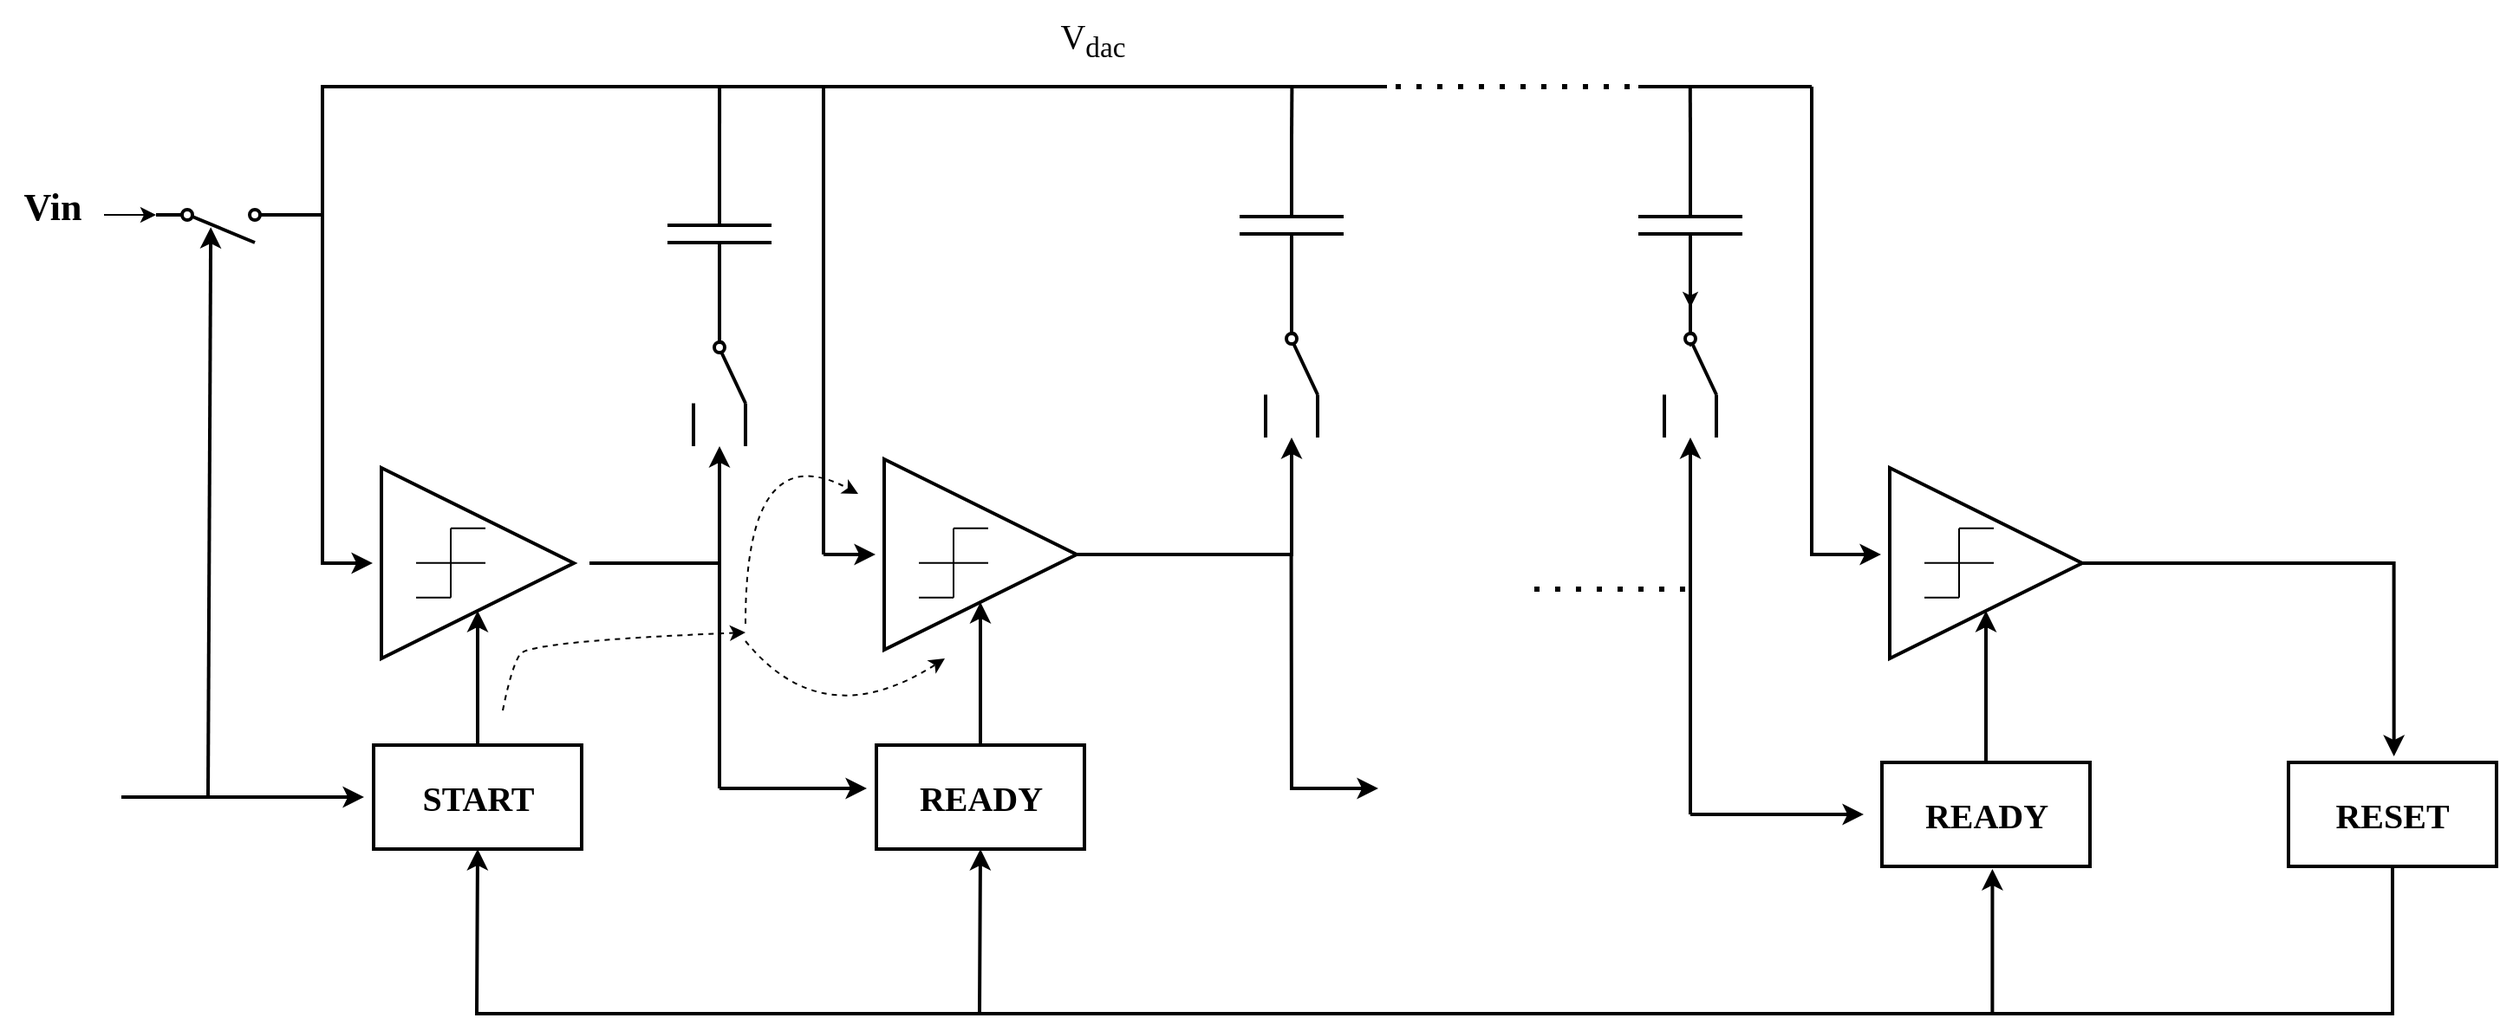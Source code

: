 <mxfile version="24.4.0" type="github">
  <diagram name="第 1 页" id="rRfl9mwUBugoD33uotSe">
    <mxGraphModel dx="1018" dy="507" grid="1" gridSize="5" guides="1" tooltips="1" connect="1" arrows="1" fold="1" page="1" pageScale="1" pageWidth="1654" pageHeight="2336" math="0" shadow="0">
      <root>
        <mxCell id="0" />
        <mxCell id="1" parent="0" />
        <mxCell id="vMDUBXKROZBvSZ6tEabD-2" value="" style="triangle;whiteSpace=wrap;html=1;strokeWidth=2;" vertex="1" parent="1">
          <mxGeometry x="240" y="320" width="111" height="110" as="geometry" />
        </mxCell>
        <mxCell id="vMDUBXKROZBvSZ6tEabD-12" value="" style="endArrow=none;html=1;rounded=0;" edge="1" parent="1">
          <mxGeometry width="50" height="50" relative="1" as="geometry">
            <mxPoint x="260" y="394.86" as="sourcePoint" />
            <mxPoint x="280" y="394.86" as="targetPoint" />
          </mxGeometry>
        </mxCell>
        <mxCell id="vMDUBXKROZBvSZ6tEabD-13" value="" style="endArrow=none;html=1;rounded=0;" edge="1" parent="1">
          <mxGeometry width="50" height="50" relative="1" as="geometry">
            <mxPoint x="280" y="394.86" as="sourcePoint" />
            <mxPoint x="280" y="354.86" as="targetPoint" />
          </mxGeometry>
        </mxCell>
        <mxCell id="vMDUBXKROZBvSZ6tEabD-15" value="" style="endArrow=none;html=1;rounded=0;" edge="1" parent="1">
          <mxGeometry width="50" height="50" relative="1" as="geometry">
            <mxPoint x="280" y="354.86" as="sourcePoint" />
            <mxPoint x="300" y="354.86" as="targetPoint" />
          </mxGeometry>
        </mxCell>
        <mxCell id="vMDUBXKROZBvSZ6tEabD-16" value="" style="endArrow=none;html=1;rounded=0;" edge="1" parent="1">
          <mxGeometry width="50" height="50" relative="1" as="geometry">
            <mxPoint x="260" y="374.86" as="sourcePoint" />
            <mxPoint x="300" y="374.86" as="targetPoint" />
          </mxGeometry>
        </mxCell>
        <mxCell id="vMDUBXKROZBvSZ6tEabD-67" style="edgeStyle=orthogonalEdgeStyle;rounded=0;orthogonalLoop=1;jettySize=auto;html=1;strokeWidth=2;" edge="1" parent="1" source="vMDUBXKROZBvSZ6tEabD-17" target="vMDUBXKROZBvSZ6tEabD-58">
          <mxGeometry relative="1" as="geometry">
            <mxPoint x="770" y="370" as="targetPoint" />
          </mxGeometry>
        </mxCell>
        <mxCell id="vMDUBXKROZBvSZ6tEabD-17" value="" style="triangle;whiteSpace=wrap;html=1;strokeWidth=2;" vertex="1" parent="1">
          <mxGeometry x="530" y="315" width="111" height="110" as="geometry" />
        </mxCell>
        <mxCell id="vMDUBXKROZBvSZ6tEabD-18" value="" style="endArrow=none;html=1;rounded=0;" edge="1" parent="1">
          <mxGeometry width="50" height="50" relative="1" as="geometry">
            <mxPoint x="550" y="394.86" as="sourcePoint" />
            <mxPoint x="570" y="394.86" as="targetPoint" />
          </mxGeometry>
        </mxCell>
        <mxCell id="vMDUBXKROZBvSZ6tEabD-19" value="" style="endArrow=none;html=1;rounded=0;" edge="1" parent="1">
          <mxGeometry width="50" height="50" relative="1" as="geometry">
            <mxPoint x="570" y="394.86" as="sourcePoint" />
            <mxPoint x="570" y="354.86" as="targetPoint" />
          </mxGeometry>
        </mxCell>
        <mxCell id="vMDUBXKROZBvSZ6tEabD-20" value="" style="endArrow=none;html=1;rounded=0;" edge="1" parent="1">
          <mxGeometry width="50" height="50" relative="1" as="geometry">
            <mxPoint x="570" y="354.86" as="sourcePoint" />
            <mxPoint x="590" y="354.86" as="targetPoint" />
          </mxGeometry>
        </mxCell>
        <mxCell id="vMDUBXKROZBvSZ6tEabD-21" value="" style="endArrow=none;html=1;rounded=0;" edge="1" parent="1">
          <mxGeometry width="50" height="50" relative="1" as="geometry">
            <mxPoint x="550" y="374.86" as="sourcePoint" />
            <mxPoint x="590" y="374.86" as="targetPoint" />
          </mxGeometry>
        </mxCell>
        <mxCell id="vMDUBXKROZBvSZ6tEabD-80" style="edgeStyle=orthogonalEdgeStyle;rounded=0;orthogonalLoop=1;jettySize=auto;html=1;entryX=0.507;entryY=-0.058;entryDx=0;entryDy=0;entryPerimeter=0;strokeWidth=2;" edge="1" parent="1" source="vMDUBXKROZBvSZ6tEabD-22" target="vMDUBXKROZBvSZ6tEabD-74">
          <mxGeometry relative="1" as="geometry">
            <mxPoint x="1430" y="375" as="targetPoint" />
          </mxGeometry>
        </mxCell>
        <mxCell id="vMDUBXKROZBvSZ6tEabD-22" value="" style="triangle;whiteSpace=wrap;html=1;strokeWidth=2;" vertex="1" parent="1">
          <mxGeometry x="1110" y="320" width="111" height="110" as="geometry" />
        </mxCell>
        <mxCell id="vMDUBXKROZBvSZ6tEabD-23" value="" style="endArrow=none;html=1;rounded=0;" edge="1" parent="1">
          <mxGeometry width="50" height="50" relative="1" as="geometry">
            <mxPoint x="1130" y="394.86" as="sourcePoint" />
            <mxPoint x="1150" y="394.86" as="targetPoint" />
          </mxGeometry>
        </mxCell>
        <mxCell id="vMDUBXKROZBvSZ6tEabD-24" value="" style="endArrow=none;html=1;rounded=0;" edge="1" parent="1">
          <mxGeometry width="50" height="50" relative="1" as="geometry">
            <mxPoint x="1150" y="394.86" as="sourcePoint" />
            <mxPoint x="1150" y="354.86" as="targetPoint" />
          </mxGeometry>
        </mxCell>
        <mxCell id="vMDUBXKROZBvSZ6tEabD-25" value="" style="endArrow=none;html=1;rounded=0;" edge="1" parent="1">
          <mxGeometry width="50" height="50" relative="1" as="geometry">
            <mxPoint x="1150" y="354.86" as="sourcePoint" />
            <mxPoint x="1170" y="354.86" as="targetPoint" />
          </mxGeometry>
        </mxCell>
        <mxCell id="vMDUBXKROZBvSZ6tEabD-26" value="" style="endArrow=none;html=1;rounded=0;" edge="1" parent="1">
          <mxGeometry width="50" height="50" relative="1" as="geometry">
            <mxPoint x="1130" y="374.86" as="sourcePoint" />
            <mxPoint x="1170" y="374.86" as="targetPoint" />
          </mxGeometry>
        </mxCell>
        <mxCell id="vMDUBXKROZBvSZ6tEabD-45" style="edgeStyle=orthogonalEdgeStyle;rounded=0;orthogonalLoop=1;jettySize=auto;html=1;strokeWidth=2;exitX=0;exitY=0.8;exitDx=0;exitDy=0;" edge="1" parent="1" source="vMDUBXKROZBvSZ6tEabD-31">
          <mxGeometry relative="1" as="geometry">
            <mxPoint x="235" y="375" as="targetPoint" />
            <mxPoint x="186" y="174" as="sourcePoint" />
            <Array as="points">
              <mxPoint x="206" y="174" />
              <mxPoint x="206" y="375" />
            </Array>
          </mxGeometry>
        </mxCell>
        <mxCell id="vMDUBXKROZBvSZ6tEabD-31" value="" style="html=1;shape=mxgraph.electrical.electro-mechanical.singleSwitch;aspect=fixed;elSwitchState=off;direction=west;flipH=1;strokeWidth=2;" vertex="1" parent="1">
          <mxGeometry x="110" y="170" width="75" height="20" as="geometry" />
        </mxCell>
        <mxCell id="vMDUBXKROZBvSZ6tEabD-37" style="edgeStyle=orthogonalEdgeStyle;rounded=0;orthogonalLoop=1;jettySize=auto;html=1;strokeWidth=2;" edge="1" parent="1" source="vMDUBXKROZBvSZ6tEabD-32" target="vMDUBXKROZBvSZ6tEabD-2">
          <mxGeometry relative="1" as="geometry" />
        </mxCell>
        <mxCell id="vMDUBXKROZBvSZ6tEabD-32" value="START" style="rounded=0;whiteSpace=wrap;html=1;fontFamily=Times New Roman;fontStyle=1;fontSize=20;strokeWidth=2;" vertex="1" parent="1">
          <mxGeometry x="235.5" y="480" width="120" height="60" as="geometry" />
        </mxCell>
        <mxCell id="vMDUBXKROZBvSZ6tEabD-38" style="edgeStyle=orthogonalEdgeStyle;rounded=0;orthogonalLoop=1;jettySize=auto;html=1;strokeWidth=2;" edge="1" parent="1" source="vMDUBXKROZBvSZ6tEabD-34" target="vMDUBXKROZBvSZ6tEabD-17">
          <mxGeometry relative="1" as="geometry" />
        </mxCell>
        <mxCell id="vMDUBXKROZBvSZ6tEabD-34" value="READY" style="rounded=0;whiteSpace=wrap;html=1;fontFamily=Times New Roman;fontStyle=1;fontSize=20;strokeWidth=2;" vertex="1" parent="1">
          <mxGeometry x="525.5" y="480" width="120" height="60" as="geometry" />
        </mxCell>
        <mxCell id="vMDUBXKROZBvSZ6tEabD-36" style="edgeStyle=orthogonalEdgeStyle;rounded=0;orthogonalLoop=1;jettySize=auto;html=1;strokeWidth=2;" edge="1" parent="1" source="vMDUBXKROZBvSZ6tEabD-35" target="vMDUBXKROZBvSZ6tEabD-22">
          <mxGeometry relative="1" as="geometry" />
        </mxCell>
        <mxCell id="vMDUBXKROZBvSZ6tEabD-35" value="READY" style="rounded=0;whiteSpace=wrap;html=1;fontFamily=Times New Roman;fontStyle=1;fontSize=20;strokeWidth=2;" vertex="1" parent="1">
          <mxGeometry x="1105.5" y="490" width="120" height="60" as="geometry" />
        </mxCell>
        <mxCell id="vMDUBXKROZBvSZ6tEabD-39" value="" style="endArrow=classic;html=1;rounded=0;fontSize=14;strokeWidth=2;" edge="1" parent="1">
          <mxGeometry width="50" height="50" relative="1" as="geometry">
            <mxPoint x="90" y="510" as="sourcePoint" />
            <mxPoint x="230" y="510" as="targetPoint" />
          </mxGeometry>
        </mxCell>
        <mxCell id="vMDUBXKROZBvSZ6tEabD-41" value="" style="endArrow=classic;html=1;rounded=0;entryX=0.421;entryY=0.446;entryDx=0;entryDy=0;entryPerimeter=0;endFill=1;strokeWidth=2;" edge="1" parent="1" target="vMDUBXKROZBvSZ6tEabD-31">
          <mxGeometry width="50" height="50" relative="1" as="geometry">
            <mxPoint x="140" y="510" as="sourcePoint" />
            <mxPoint x="190" y="460" as="targetPoint" />
          </mxGeometry>
        </mxCell>
        <mxCell id="vMDUBXKROZBvSZ6tEabD-43" style="edgeStyle=orthogonalEdgeStyle;rounded=0;orthogonalLoop=1;jettySize=auto;html=1;entryX=1;entryY=0.8;entryDx=0;entryDy=0;" edge="1" parent="1" source="vMDUBXKROZBvSZ6tEabD-42" target="vMDUBXKROZBvSZ6tEabD-31">
          <mxGeometry relative="1" as="geometry">
            <mxPoint x="90" y="174" as="sourcePoint" />
            <Array as="points">
              <mxPoint x="90" y="174" />
              <mxPoint x="90" y="174" />
            </Array>
          </mxGeometry>
        </mxCell>
        <mxCell id="vMDUBXKROZBvSZ6tEabD-42" value="Vin" style="text;html=1;align=center;verticalAlign=middle;resizable=0;points=[];autosize=1;strokeColor=none;fillColor=none;fontFamily=Times New Roman;fontSize=22;fontStyle=1" vertex="1" parent="1">
          <mxGeometry x="20" y="150" width="60" height="40" as="geometry" />
        </mxCell>
        <mxCell id="vMDUBXKROZBvSZ6tEabD-46" value="" style="endArrow=none;html=1;rounded=0;strokeWidth=2;" edge="1" parent="1">
          <mxGeometry width="50" height="50" relative="1" as="geometry">
            <mxPoint x="206" y="175" as="sourcePoint" />
            <mxPoint x="206" y="100" as="targetPoint" />
          </mxGeometry>
        </mxCell>
        <mxCell id="vMDUBXKROZBvSZ6tEabD-47" value="" style="endArrow=none;html=1;rounded=0;strokeWidth=2;" edge="1" parent="1">
          <mxGeometry width="50" height="50" relative="1" as="geometry">
            <mxPoint x="205" y="100" as="sourcePoint" />
            <mxPoint x="435" y="100" as="targetPoint" />
          </mxGeometry>
        </mxCell>
        <mxCell id="vMDUBXKROZBvSZ6tEabD-50" style="edgeStyle=orthogonalEdgeStyle;rounded=0;orthogonalLoop=1;jettySize=auto;html=1;exitX=0;exitY=0.5;exitDx=0;exitDy=0;exitPerimeter=0;endArrow=none;endFill=0;strokeWidth=2;" edge="1" parent="1" source="vMDUBXKROZBvSZ6tEabD-48">
          <mxGeometry relative="1" as="geometry">
            <mxPoint x="435.039" y="100" as="targetPoint" />
          </mxGeometry>
        </mxCell>
        <mxCell id="vMDUBXKROZBvSZ6tEabD-48" value="c" style="pointerEvents=1;verticalLabelPosition=bottom;shadow=0;dashed=0;align=center;html=1;verticalAlign=top;shape=mxgraph.electrical.capacitors.capacitor_1;direction=south;strokeWidth=2;" vertex="1" parent="1">
          <mxGeometry x="405" y="135" width="60" height="100" as="geometry" />
        </mxCell>
        <mxCell id="vMDUBXKROZBvSZ6tEabD-53" value="" style="pointerEvents=1;verticalLabelPosition=bottom;shadow=0;dashed=0;align=center;html=1;verticalAlign=top;shape=mxgraph.electrical.electro-mechanical.twoWayContact2;elSwitchState=1;direction=south;strokeWidth=2;" vertex="1" parent="1">
          <mxGeometry x="420" y="232.5" width="30" height="75" as="geometry" />
        </mxCell>
        <mxCell id="vMDUBXKROZBvSZ6tEabD-55" value="" style="endArrow=none;html=1;rounded=0;strokeWidth=2;" edge="1" parent="1">
          <mxGeometry width="50" height="50" relative="1" as="geometry">
            <mxPoint x="360" y="375" as="sourcePoint" />
            <mxPoint x="435" y="375" as="targetPoint" />
          </mxGeometry>
        </mxCell>
        <mxCell id="vMDUBXKROZBvSZ6tEabD-56" value="" style="endArrow=classic;html=1;rounded=0;strokeWidth=2;" edge="1" parent="1" target="vMDUBXKROZBvSZ6tEabD-53">
          <mxGeometry width="50" height="50" relative="1" as="geometry">
            <mxPoint x="435" y="375" as="sourcePoint" />
            <mxPoint x="432.5" y="307.5" as="targetPoint" />
          </mxGeometry>
        </mxCell>
        <mxCell id="vMDUBXKROZBvSZ6tEabD-69" style="edgeStyle=orthogonalEdgeStyle;rounded=0;orthogonalLoop=1;jettySize=auto;html=1;exitX=0;exitY=0.5;exitDx=0;exitDy=0;exitPerimeter=0;endArrow=none;endFill=0;strokeWidth=2;" edge="1" parent="1" source="vMDUBXKROZBvSZ6tEabD-57">
          <mxGeometry relative="1" as="geometry">
            <mxPoint x="765.2" y="100" as="targetPoint" />
          </mxGeometry>
        </mxCell>
        <mxCell id="vMDUBXKROZBvSZ6tEabD-57" value="c" style="pointerEvents=1;verticalLabelPosition=bottom;shadow=0;dashed=0;align=center;html=1;verticalAlign=top;shape=mxgraph.electrical.capacitors.capacitor_1;direction=south;strokeWidth=2;" vertex="1" parent="1">
          <mxGeometry x="735" y="130" width="60" height="100" as="geometry" />
        </mxCell>
        <mxCell id="vMDUBXKROZBvSZ6tEabD-58" value="" style="pointerEvents=1;verticalLabelPosition=bottom;shadow=0;dashed=0;align=center;html=1;verticalAlign=top;shape=mxgraph.electrical.electro-mechanical.twoWayContact2;elSwitchState=1;direction=south;strokeWidth=2;" vertex="1" parent="1">
          <mxGeometry x="750" y="227.5" width="30" height="75" as="geometry" />
        </mxCell>
        <mxCell id="vMDUBXKROZBvSZ6tEabD-70" style="edgeStyle=orthogonalEdgeStyle;rounded=0;orthogonalLoop=1;jettySize=auto;html=1;exitX=0;exitY=0.5;exitDx=0;exitDy=0;exitPerimeter=0;endArrow=none;endFill=0;strokeWidth=2;" edge="1" parent="1" source="vMDUBXKROZBvSZ6tEabD-59">
          <mxGeometry relative="1" as="geometry">
            <mxPoint x="994.889" y="100" as="targetPoint" />
          </mxGeometry>
        </mxCell>
        <mxCell id="vMDUBXKROZBvSZ6tEabD-76" style="edgeStyle=orthogonalEdgeStyle;rounded=0;orthogonalLoop=1;jettySize=auto;html=1;" edge="1" parent="1" source="vMDUBXKROZBvSZ6tEabD-59" target="vMDUBXKROZBvSZ6tEabD-60">
          <mxGeometry relative="1" as="geometry" />
        </mxCell>
        <mxCell id="vMDUBXKROZBvSZ6tEabD-59" value="c" style="pointerEvents=1;verticalLabelPosition=bottom;shadow=0;dashed=0;align=center;html=1;verticalAlign=top;shape=mxgraph.electrical.capacitors.capacitor_1;direction=south;strokeWidth=2;" vertex="1" parent="1">
          <mxGeometry x="965" y="130" width="60" height="100" as="geometry" />
        </mxCell>
        <mxCell id="vMDUBXKROZBvSZ6tEabD-60" value="" style="pointerEvents=1;verticalLabelPosition=bottom;shadow=0;dashed=0;align=center;html=1;verticalAlign=top;shape=mxgraph.electrical.electro-mechanical.twoWayContact2;elSwitchState=1;direction=south;strokeWidth=2;" vertex="1" parent="1">
          <mxGeometry x="980" y="227.5" width="30" height="75" as="geometry" />
        </mxCell>
        <mxCell id="vMDUBXKROZBvSZ6tEabD-61" value="" style="endArrow=none;html=1;rounded=0;strokeWidth=2;" edge="1" parent="1">
          <mxGeometry width="50" height="50" relative="1" as="geometry">
            <mxPoint x="435" y="505" as="sourcePoint" />
            <mxPoint x="435" y="375" as="targetPoint" />
          </mxGeometry>
        </mxCell>
        <mxCell id="vMDUBXKROZBvSZ6tEabD-62" value="" style="endArrow=classic;html=1;rounded=0;strokeWidth=2;" edge="1" parent="1">
          <mxGeometry width="50" height="50" relative="1" as="geometry">
            <mxPoint x="435" y="505" as="sourcePoint" />
            <mxPoint x="520" y="505" as="targetPoint" />
          </mxGeometry>
        </mxCell>
        <mxCell id="vMDUBXKROZBvSZ6tEabD-63" value="" style="endArrow=none;html=1;rounded=0;strokeWidth=2;" edge="1" parent="1">
          <mxGeometry width="50" height="50" relative="1" as="geometry">
            <mxPoint x="435" y="100" as="sourcePoint" />
            <mxPoint x="820" y="100" as="targetPoint" />
          </mxGeometry>
        </mxCell>
        <mxCell id="vMDUBXKROZBvSZ6tEabD-65" value="" style="endArrow=none;html=1;rounded=0;strokeWidth=2;" edge="1" parent="1">
          <mxGeometry width="50" height="50" relative="1" as="geometry">
            <mxPoint x="495" y="370" as="sourcePoint" />
            <mxPoint x="495" y="100" as="targetPoint" />
          </mxGeometry>
        </mxCell>
        <mxCell id="vMDUBXKROZBvSZ6tEabD-66" value="" style="endArrow=classic;html=1;rounded=0;strokeWidth=2;" edge="1" parent="1">
          <mxGeometry width="50" height="50" relative="1" as="geometry">
            <mxPoint x="495" y="370" as="sourcePoint" />
            <mxPoint x="525" y="370" as="targetPoint" />
          </mxGeometry>
        </mxCell>
        <mxCell id="vMDUBXKROZBvSZ6tEabD-68" value="" style="endArrow=none;dashed=1;html=1;dashPattern=1 3;strokeWidth=3;rounded=0;" edge="1" parent="1">
          <mxGeometry width="50" height="50" relative="1" as="geometry">
            <mxPoint x="905" y="390" as="sourcePoint" />
            <mxPoint x="995" y="390" as="targetPoint" />
          </mxGeometry>
        </mxCell>
        <mxCell id="vMDUBXKROZBvSZ6tEabD-71" value="" style="endArrow=classic;html=1;rounded=0;strokeWidth=2;" edge="1" parent="1">
          <mxGeometry width="50" height="50" relative="1" as="geometry">
            <mxPoint x="764.8" y="370" as="sourcePoint" />
            <mxPoint x="815" y="505" as="targetPoint" />
            <Array as="points">
              <mxPoint x="765" y="505" />
            </Array>
          </mxGeometry>
        </mxCell>
        <mxCell id="vMDUBXKROZBvSZ6tEabD-72" value="" style="endArrow=classic;html=1;rounded=0;strokeWidth=2;" edge="1" parent="1" target="vMDUBXKROZBvSZ6tEabD-60">
          <mxGeometry width="50" height="50" relative="1" as="geometry">
            <mxPoint x="995" y="520" as="sourcePoint" />
            <mxPoint x="1040" y="455" as="targetPoint" />
          </mxGeometry>
        </mxCell>
        <mxCell id="vMDUBXKROZBvSZ6tEabD-73" value="" style="endArrow=classic;html=1;rounded=0;strokeWidth=2;" edge="1" parent="1">
          <mxGeometry width="50" height="50" relative="1" as="geometry">
            <mxPoint x="995" y="520" as="sourcePoint" />
            <mxPoint x="1095" y="520" as="targetPoint" />
          </mxGeometry>
        </mxCell>
        <mxCell id="vMDUBXKROZBvSZ6tEabD-82" style="edgeStyle=orthogonalEdgeStyle;rounded=0;orthogonalLoop=1;jettySize=auto;html=1;entryX=0.531;entryY=1.025;entryDx=0;entryDy=0;entryPerimeter=0;strokeWidth=2;" edge="1" parent="1" source="vMDUBXKROZBvSZ6tEabD-74" target="vMDUBXKROZBvSZ6tEabD-35">
          <mxGeometry relative="1" as="geometry">
            <mxPoint x="1400" y="620" as="targetPoint" />
            <Array as="points">
              <mxPoint x="1400" y="635" />
              <mxPoint x="1169" y="635" />
            </Array>
          </mxGeometry>
        </mxCell>
        <mxCell id="vMDUBXKROZBvSZ6tEabD-74" value="RESET" style="rounded=0;whiteSpace=wrap;html=1;fontFamily=Times New Roman;fontStyle=1;fontSize=20;strokeWidth=2;" vertex="1" parent="1">
          <mxGeometry x="1340" y="490" width="120" height="60" as="geometry" />
        </mxCell>
        <mxCell id="vMDUBXKROZBvSZ6tEabD-77" value="" style="endArrow=none;dashed=1;html=1;dashPattern=1 3;strokeWidth=3;rounded=0;" edge="1" parent="1">
          <mxGeometry width="50" height="50" relative="1" as="geometry">
            <mxPoint x="825" y="100" as="sourcePoint" />
            <mxPoint x="960" y="100" as="targetPoint" />
          </mxGeometry>
        </mxCell>
        <mxCell id="vMDUBXKROZBvSZ6tEabD-78" value="" style="endArrow=none;html=1;rounded=0;strokeWidth=2;" edge="1" parent="1">
          <mxGeometry width="50" height="50" relative="1" as="geometry">
            <mxPoint x="1065" y="100" as="sourcePoint" />
            <mxPoint x="965" y="100" as="targetPoint" />
          </mxGeometry>
        </mxCell>
        <mxCell id="vMDUBXKROZBvSZ6tEabD-79" value="" style="endArrow=classic;html=1;rounded=0;strokeWidth=2;" edge="1" parent="1">
          <mxGeometry width="50" height="50" relative="1" as="geometry">
            <mxPoint x="1065" y="100" as="sourcePoint" />
            <mxPoint x="1105" y="370" as="targetPoint" />
            <Array as="points">
              <mxPoint x="1065" y="370" />
            </Array>
          </mxGeometry>
        </mxCell>
        <mxCell id="vMDUBXKROZBvSZ6tEabD-83" value="" style="endArrow=classic;html=1;rounded=0;entryX=0.5;entryY=1;entryDx=0;entryDy=0;strokeWidth=2;" edge="1" parent="1" target="vMDUBXKROZBvSZ6tEabD-34">
          <mxGeometry width="50" height="50" relative="1" as="geometry">
            <mxPoint x="1170" y="635" as="sourcePoint" />
            <mxPoint x="575" y="635" as="targetPoint" />
            <Array as="points">
              <mxPoint x="585" y="635" />
            </Array>
          </mxGeometry>
        </mxCell>
        <mxCell id="vMDUBXKROZBvSZ6tEabD-84" value="" style="endArrow=classic;html=1;rounded=0;entryX=0.5;entryY=1;entryDx=0;entryDy=0;strokeWidth=2;" edge="1" parent="1" target="vMDUBXKROZBvSZ6tEabD-32">
          <mxGeometry width="50" height="50" relative="1" as="geometry">
            <mxPoint x="585" y="635" as="sourcePoint" />
            <mxPoint x="285" y="635" as="targetPoint" />
            <Array as="points">
              <mxPoint x="295" y="635" />
            </Array>
          </mxGeometry>
        </mxCell>
        <mxCell id="vMDUBXKROZBvSZ6tEabD-85" value="" style="curved=1;endArrow=classic;html=1;rounded=0;dashed=1;" edge="1" parent="1">
          <mxGeometry width="50" height="50" relative="1" as="geometry">
            <mxPoint x="310" y="460" as="sourcePoint" />
            <mxPoint x="450" y="415" as="targetPoint" />
            <Array as="points">
              <mxPoint x="315" y="435" />
              <mxPoint x="325" y="420" />
            </Array>
          </mxGeometry>
        </mxCell>
        <mxCell id="vMDUBXKROZBvSZ6tEabD-86" value="" style="curved=1;endArrow=classic;html=1;rounded=0;dashed=1;" edge="1" parent="1">
          <mxGeometry width="50" height="50" relative="1" as="geometry">
            <mxPoint x="450" y="410" as="sourcePoint" />
            <mxPoint x="515" y="335" as="targetPoint" />
            <Array as="points">
              <mxPoint x="450" y="300" />
            </Array>
          </mxGeometry>
        </mxCell>
        <mxCell id="vMDUBXKROZBvSZ6tEabD-87" value="" style="curved=1;endArrow=classic;html=1;rounded=0;dashed=1;" edge="1" parent="1">
          <mxGeometry width="50" height="50" relative="1" as="geometry">
            <mxPoint x="450" y="420" as="sourcePoint" />
            <mxPoint x="565" y="430" as="targetPoint" />
            <Array as="points">
              <mxPoint x="495" y="475" />
            </Array>
          </mxGeometry>
        </mxCell>
        <mxCell id="vMDUBXKROZBvSZ6tEabD-88" value="V&lt;sub&gt;dac&lt;/sub&gt;" style="text;html=1;align=center;verticalAlign=middle;resizable=0;points=[];autosize=1;strokeColor=none;fillColor=none;fontFamily=Times New Roman;fontSize=20;" vertex="1" parent="1">
          <mxGeometry x="620" y="50" width="60" height="45" as="geometry" />
        </mxCell>
      </root>
    </mxGraphModel>
  </diagram>
</mxfile>
